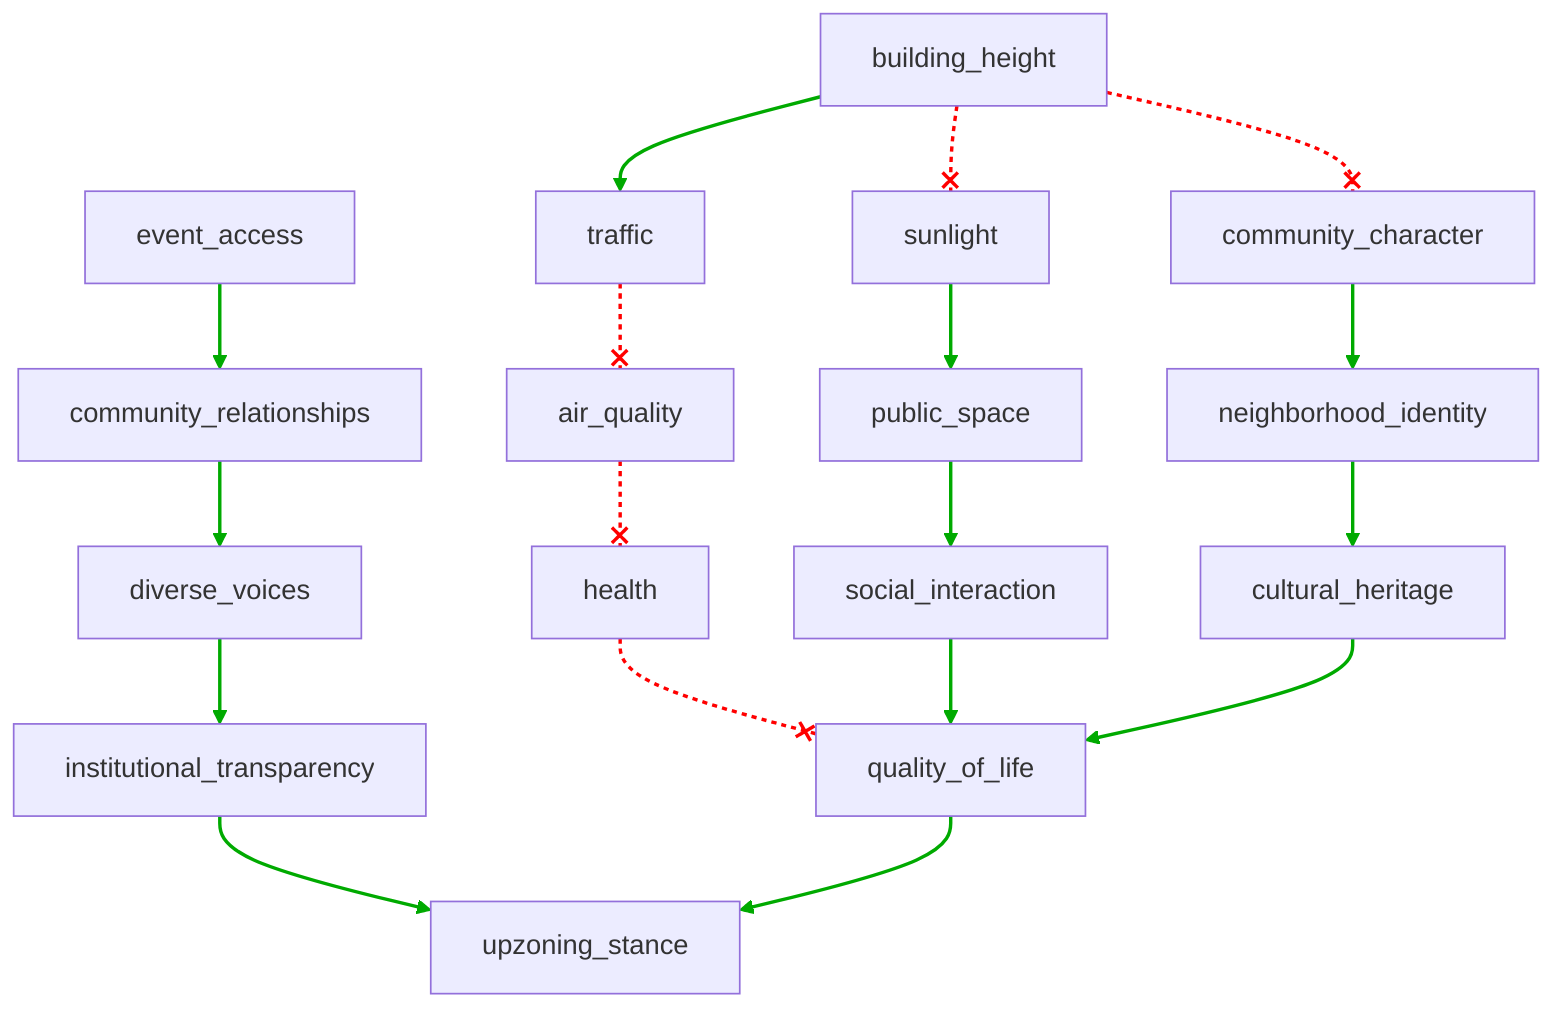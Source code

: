 flowchart TD
n1[building_height]
n2[traffic]
n3[sunlight]
n4[community_character]
n5[air_quality]
n6[public_space]
n7[neighborhood_identity]
n8[health]
n9[social_interaction]
n10[cultural_heritage]
n11[quality_of_life]
n12[event_access]
n13[community_relationships]
n14[diverse_voices]
n15[institutional_transparency]
n16[upzoning_stance]
n1 --> n2
n1 --x n3
n1 --x n4
n2 --x n5
n3 --> n6
n4 --> n7
n5 --x n8
n6 --> n9
n7 --> n10
n8 --x n11
n9 --> n11
n10 --> n11
n12 --> n13
n13 --> n14
n14 --> n15
n15 --> n16
n11 --> n16
linkStyle 0 stroke:#00AA00,stroke-width:2px
linkStyle 1 stroke:#FF0000,stroke-dasharray:3,stroke-width:2px
linkStyle 2 stroke:#FF0000,stroke-dasharray:3,stroke-width:2px
linkStyle 3 stroke:#FF0000,stroke-dasharray:3,stroke-width:2px
linkStyle 4 stroke:#00AA00,stroke-width:2px
linkStyle 5 stroke:#00AA00,stroke-width:2px
linkStyle 6 stroke:#FF0000,stroke-dasharray:3,stroke-width:2px
linkStyle 7 stroke:#00AA00,stroke-width:2px
linkStyle 8 stroke:#00AA00,stroke-width:2px
linkStyle 9 stroke:#FF0000,stroke-dasharray:3,stroke-width:2px
linkStyle 10 stroke:#00AA00,stroke-width:2px
linkStyle 11 stroke:#00AA00,stroke-width:2px
linkStyle 12 stroke:#00AA00,stroke-width:2px
linkStyle 13 stroke:#00AA00,stroke-width:2px
linkStyle 14 stroke:#00AA00,stroke-width:2px
linkStyle 15 stroke:#00AA00,stroke-width:2px
linkStyle 16 stroke:#00AA00,stroke-width:2px